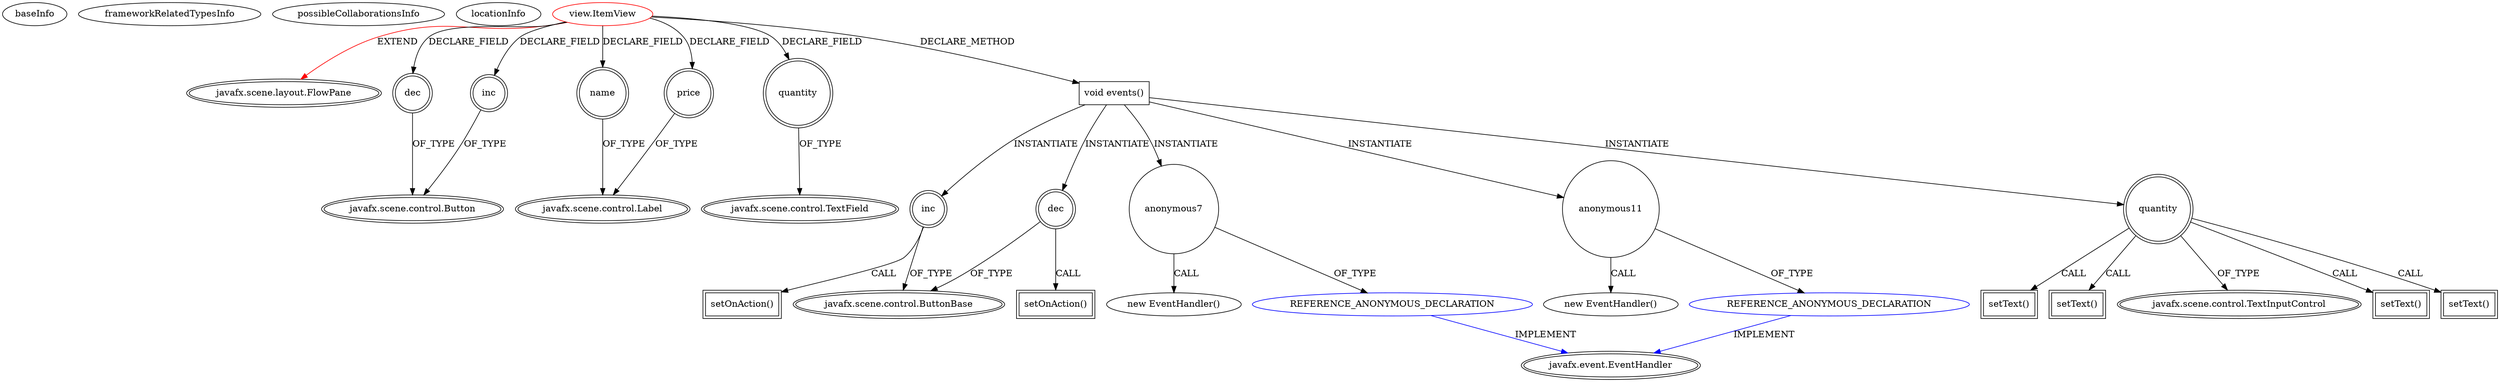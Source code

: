 digraph {
baseInfo[graphId=4322,category="extension_graph",isAnonymous=false,possibleRelation=true]
frameworkRelatedTypesInfo[0="javafx.scene.layout.FlowPane"]
possibleCollaborationsInfo[0="4322~CLIENT_METHOD_DECLARATION-INSTANTIATION-~javafx.scene.layout.FlowPane ~javafx.event.EventHandler ~false~true"]
locationInfo[projectName="sushkrish-CityLife",filePath="/sushkrish-CityLife/CityLife-master/src/view/ItemView.java",contextSignature="ItemView",graphId="4322"]
0[label="view.ItemView",vertexType="ROOT_CLIENT_CLASS_DECLARATION",isFrameworkType=false,color=red]
1[label="javafx.scene.layout.FlowPane",vertexType="FRAMEWORK_CLASS_TYPE",isFrameworkType=true,peripheries=2]
2[label="dec",vertexType="FIELD_DECLARATION",isFrameworkType=true,peripheries=2,shape=circle]
3[label="javafx.scene.control.Button",vertexType="FRAMEWORK_CLASS_TYPE",isFrameworkType=true,peripheries=2]
4[label="inc",vertexType="FIELD_DECLARATION",isFrameworkType=true,peripheries=2,shape=circle]
6[label="name",vertexType="FIELD_DECLARATION",isFrameworkType=true,peripheries=2,shape=circle]
7[label="javafx.scene.control.Label",vertexType="FRAMEWORK_CLASS_TYPE",isFrameworkType=true,peripheries=2]
8[label="price",vertexType="FIELD_DECLARATION",isFrameworkType=true,peripheries=2,shape=circle]
10[label="quantity",vertexType="FIELD_DECLARATION",isFrameworkType=true,peripheries=2,shape=circle]
11[label="javafx.scene.control.TextField",vertexType="FRAMEWORK_CLASS_TYPE",isFrameworkType=true,peripheries=2]
33[label="void events()",vertexType="CLIENT_METHOD_DECLARATION",isFrameworkType=false,shape=box]
34[label="inc",vertexType="VARIABLE_EXPRESION",isFrameworkType=true,peripheries=2,shape=circle]
36[label="javafx.scene.control.ButtonBase",vertexType="FRAMEWORK_CLASS_TYPE",isFrameworkType=true,peripheries=2]
35[label="setOnAction()",vertexType="INSIDE_CALL",isFrameworkType=true,peripheries=2,shape=box]
38[label="anonymous7",vertexType="VARIABLE_EXPRESION",isFrameworkType=false,shape=circle]
39[label="REFERENCE_ANONYMOUS_DECLARATION",vertexType="REFERENCE_ANONYMOUS_DECLARATION",isFrameworkType=false,color=blue]
40[label="javafx.event.EventHandler",vertexType="FRAMEWORK_INTERFACE_TYPE",isFrameworkType=true,peripheries=2]
37[label="new EventHandler()",vertexType="CONSTRUCTOR_CALL",isFrameworkType=false]
41[label="quantity",vertexType="VARIABLE_EXPRESION",isFrameworkType=true,peripheries=2,shape=circle]
43[label="javafx.scene.control.TextInputControl",vertexType="FRAMEWORK_CLASS_TYPE",isFrameworkType=true,peripheries=2]
42[label="setText()",vertexType="INSIDE_CALL",isFrameworkType=true,peripheries=2,shape=box]
45[label="setText()",vertexType="INSIDE_CALL",isFrameworkType=true,peripheries=2,shape=box]
46[label="dec",vertexType="VARIABLE_EXPRESION",isFrameworkType=true,peripheries=2,shape=circle]
47[label="setOnAction()",vertexType="INSIDE_CALL",isFrameworkType=true,peripheries=2,shape=box]
50[label="anonymous11",vertexType="VARIABLE_EXPRESION",isFrameworkType=false,shape=circle]
51[label="REFERENCE_ANONYMOUS_DECLARATION",vertexType="REFERENCE_ANONYMOUS_DECLARATION",isFrameworkType=false,color=blue]
49[label="new EventHandler()",vertexType="CONSTRUCTOR_CALL",isFrameworkType=false]
54[label="setText()",vertexType="INSIDE_CALL",isFrameworkType=true,peripheries=2,shape=box]
56[label="setText()",vertexType="INSIDE_CALL",isFrameworkType=true,peripheries=2,shape=box]
0->1[label="EXTEND",color=red]
0->2[label="DECLARE_FIELD"]
2->3[label="OF_TYPE"]
0->4[label="DECLARE_FIELD"]
4->3[label="OF_TYPE"]
0->6[label="DECLARE_FIELD"]
6->7[label="OF_TYPE"]
0->8[label="DECLARE_FIELD"]
8->7[label="OF_TYPE"]
0->10[label="DECLARE_FIELD"]
10->11[label="OF_TYPE"]
0->33[label="DECLARE_METHOD"]
33->34[label="INSTANTIATE"]
34->36[label="OF_TYPE"]
34->35[label="CALL"]
33->38[label="INSTANTIATE"]
39->40[label="IMPLEMENT",color=blue]
38->39[label="OF_TYPE"]
38->37[label="CALL"]
33->41[label="INSTANTIATE"]
41->43[label="OF_TYPE"]
41->42[label="CALL"]
41->45[label="CALL"]
33->46[label="INSTANTIATE"]
46->36[label="OF_TYPE"]
46->47[label="CALL"]
33->50[label="INSTANTIATE"]
51->40[label="IMPLEMENT",color=blue]
50->51[label="OF_TYPE"]
50->49[label="CALL"]
41->54[label="CALL"]
41->56[label="CALL"]
}
